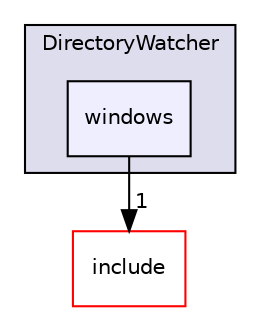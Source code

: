 digraph "lib/DirectoryWatcher/windows" {
  bgcolor=transparent;
  compound=true
  node [ fontsize="10", fontname="Helvetica"];
  edge [ labelfontsize="10", labelfontname="Helvetica"];
  subgraph clusterdir_0b3989f49bdd3ef29e274320420c30d3 {
    graph [ bgcolor="#ddddee", pencolor="black", label="DirectoryWatcher" fontname="Helvetica", fontsize="10", URL="dir_0b3989f49bdd3ef29e274320420c30d3.html"]
  dir_fcd17e630b186a5093adbc84cd41ad4f [shape=box, label="windows", style="filled", fillcolor="#eeeeff", pencolor="black", URL="dir_fcd17e630b186a5093adbc84cd41ad4f.html"];
  }
  dir_d44c64559bbebec7f509842c48db8b23 [shape=box label="include" color="red" URL="dir_d44c64559bbebec7f509842c48db8b23.html"];
  dir_fcd17e630b186a5093adbc84cd41ad4f->dir_d44c64559bbebec7f509842c48db8b23 [headlabel="1", labeldistance=1.5 headhref="dir_000110_000001.html"];
}
